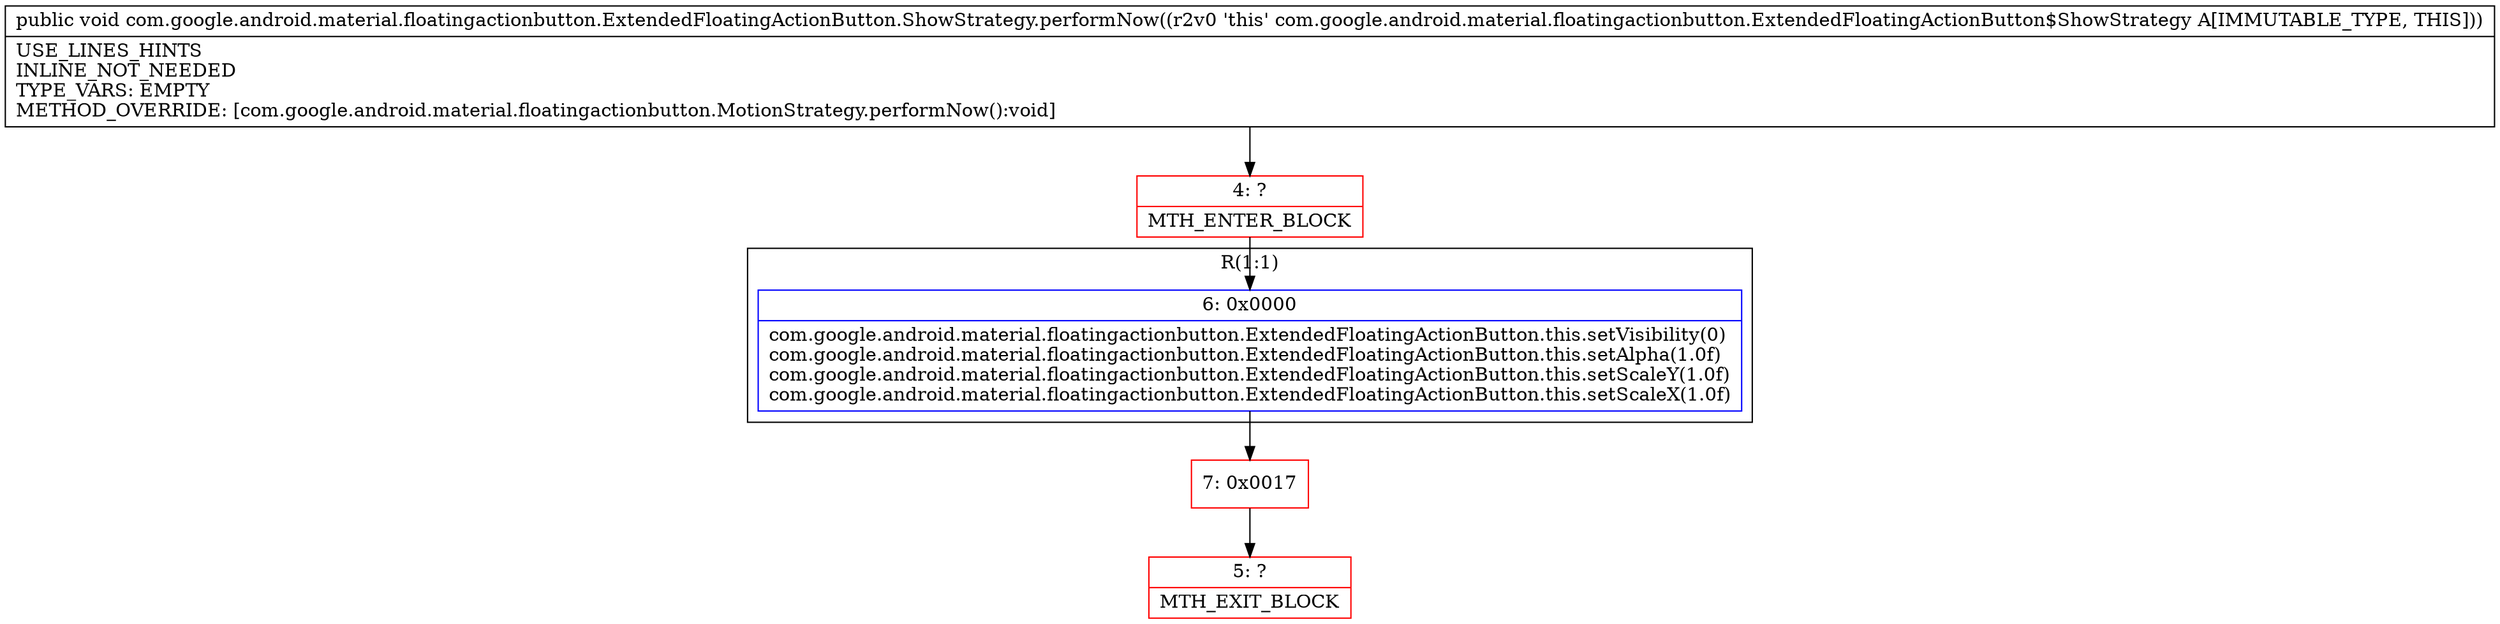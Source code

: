 digraph "CFG forcom.google.android.material.floatingactionbutton.ExtendedFloatingActionButton.ShowStrategy.performNow()V" {
subgraph cluster_Region_264305269 {
label = "R(1:1)";
node [shape=record,color=blue];
Node_6 [shape=record,label="{6\:\ 0x0000|com.google.android.material.floatingactionbutton.ExtendedFloatingActionButton.this.setVisibility(0)\lcom.google.android.material.floatingactionbutton.ExtendedFloatingActionButton.this.setAlpha(1.0f)\lcom.google.android.material.floatingactionbutton.ExtendedFloatingActionButton.this.setScaleY(1.0f)\lcom.google.android.material.floatingactionbutton.ExtendedFloatingActionButton.this.setScaleX(1.0f)\l}"];
}
Node_4 [shape=record,color=red,label="{4\:\ ?|MTH_ENTER_BLOCK\l}"];
Node_7 [shape=record,color=red,label="{7\:\ 0x0017}"];
Node_5 [shape=record,color=red,label="{5\:\ ?|MTH_EXIT_BLOCK\l}"];
MethodNode[shape=record,label="{public void com.google.android.material.floatingactionbutton.ExtendedFloatingActionButton.ShowStrategy.performNow((r2v0 'this' com.google.android.material.floatingactionbutton.ExtendedFloatingActionButton$ShowStrategy A[IMMUTABLE_TYPE, THIS]))  | USE_LINES_HINTS\lINLINE_NOT_NEEDED\lTYPE_VARS: EMPTY\lMETHOD_OVERRIDE: [com.google.android.material.floatingactionbutton.MotionStrategy.performNow():void]\l}"];
MethodNode -> Node_4;Node_6 -> Node_7;
Node_4 -> Node_6;
Node_7 -> Node_5;
}

